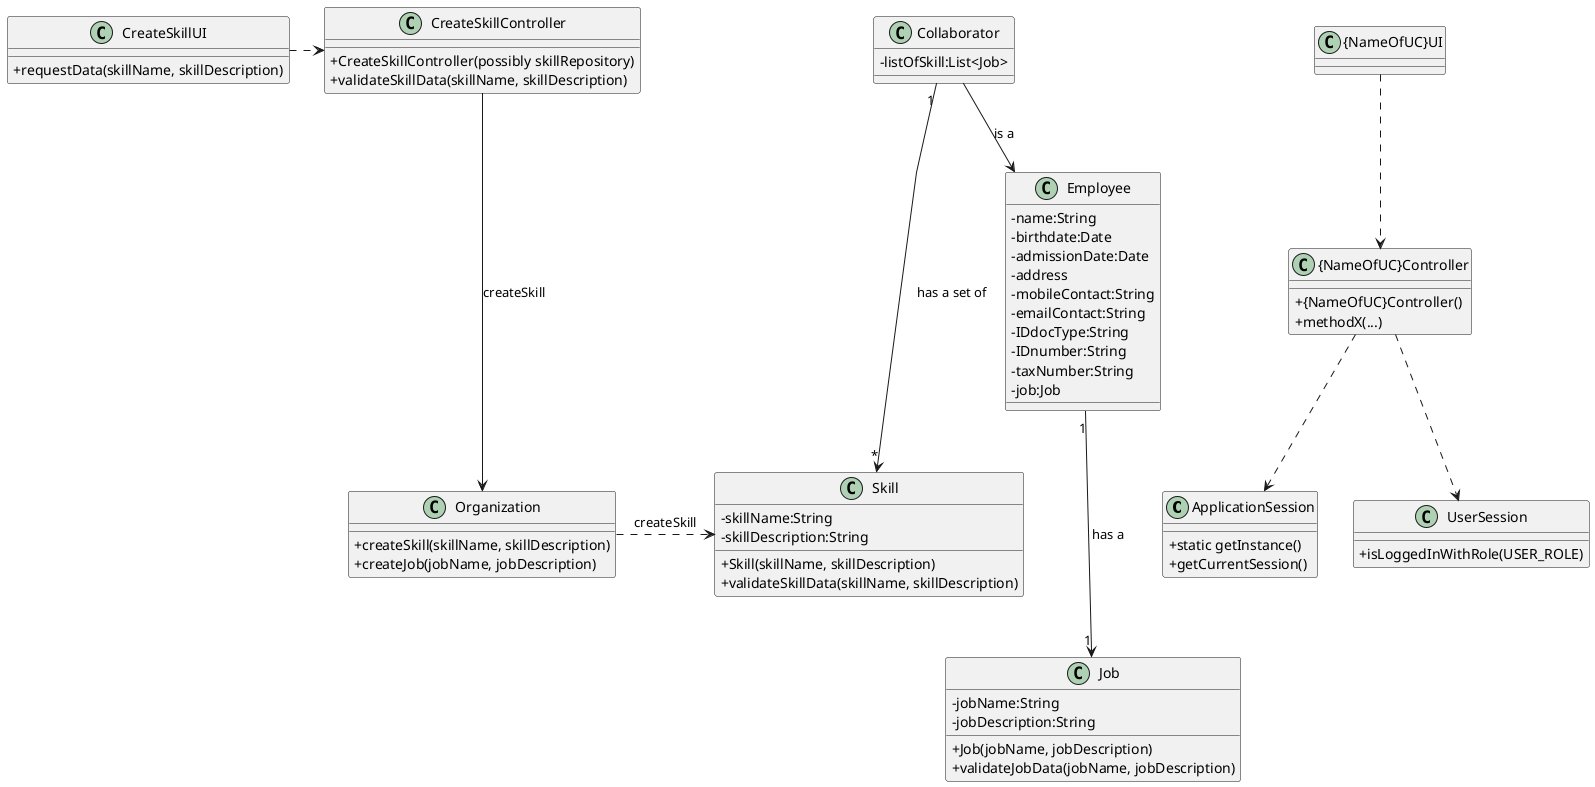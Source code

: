 @startuml
skinparam classAttributeIconSize 0
skinparam linetype polyline


class ApplicationSession
{
  +static getInstance()
  +getCurrentSession()
}

class UserSession
{
  +isLoggedInWithRole(USER_ROLE)
}

class "{NameOfUC}Controller" {
    + {NameOfUC}Controller()
    + methodX(...)
}

class "{NameOfUC}UI" {
}


class CreateSkillController {
    + CreateSkillController(possibly skillRepository)
    + validateSkillData(skillName, skillDescription)

}


class CreateSkillUI {
    +requestData(skillName, skillDescription)
}


class Employee{
    -name:String
    -birthdate:Date
    -admissionDate:Date
    -address
    -mobileContact:String
    -emailContact:String
    -IDdocType:String
    -IDnumber:String
    -taxNumber:String
    -job:Job

}

class Collaborator {
    -listOfSkill:List<Job>
}

class Organization {
    +createSkill(skillName, skillDescription)
    +createJob(jobName, jobDescription)
}


class Skill {
    -skillName:String
    -skillDescription:String

    +Skill(skillName, skillDescription)
    +validateSkillData(skillName, skillDescription)
}


class Job {
    -jobName:String
    -jobDescription:String

    +Job(jobName, jobDescription)
    +validateJobData(jobName, jobDescription)
}



CreateSkillUI .> CreateSkillController
Collaborator "1" ---> "*" Skill : has a set of
Employee "1" ---> "1" Job : has a
CreateSkillController --->  Organization : createSkill
Organization .> Skill : createSkill
Collaborator --> Employee : is a



"{NameOfUC}UI" ..> "{NameOfUC}Controller"
"{NameOfUC}Controller" ..> ApplicationSession
"{NameOfUC}Controller" ..> UserSession

@enduml